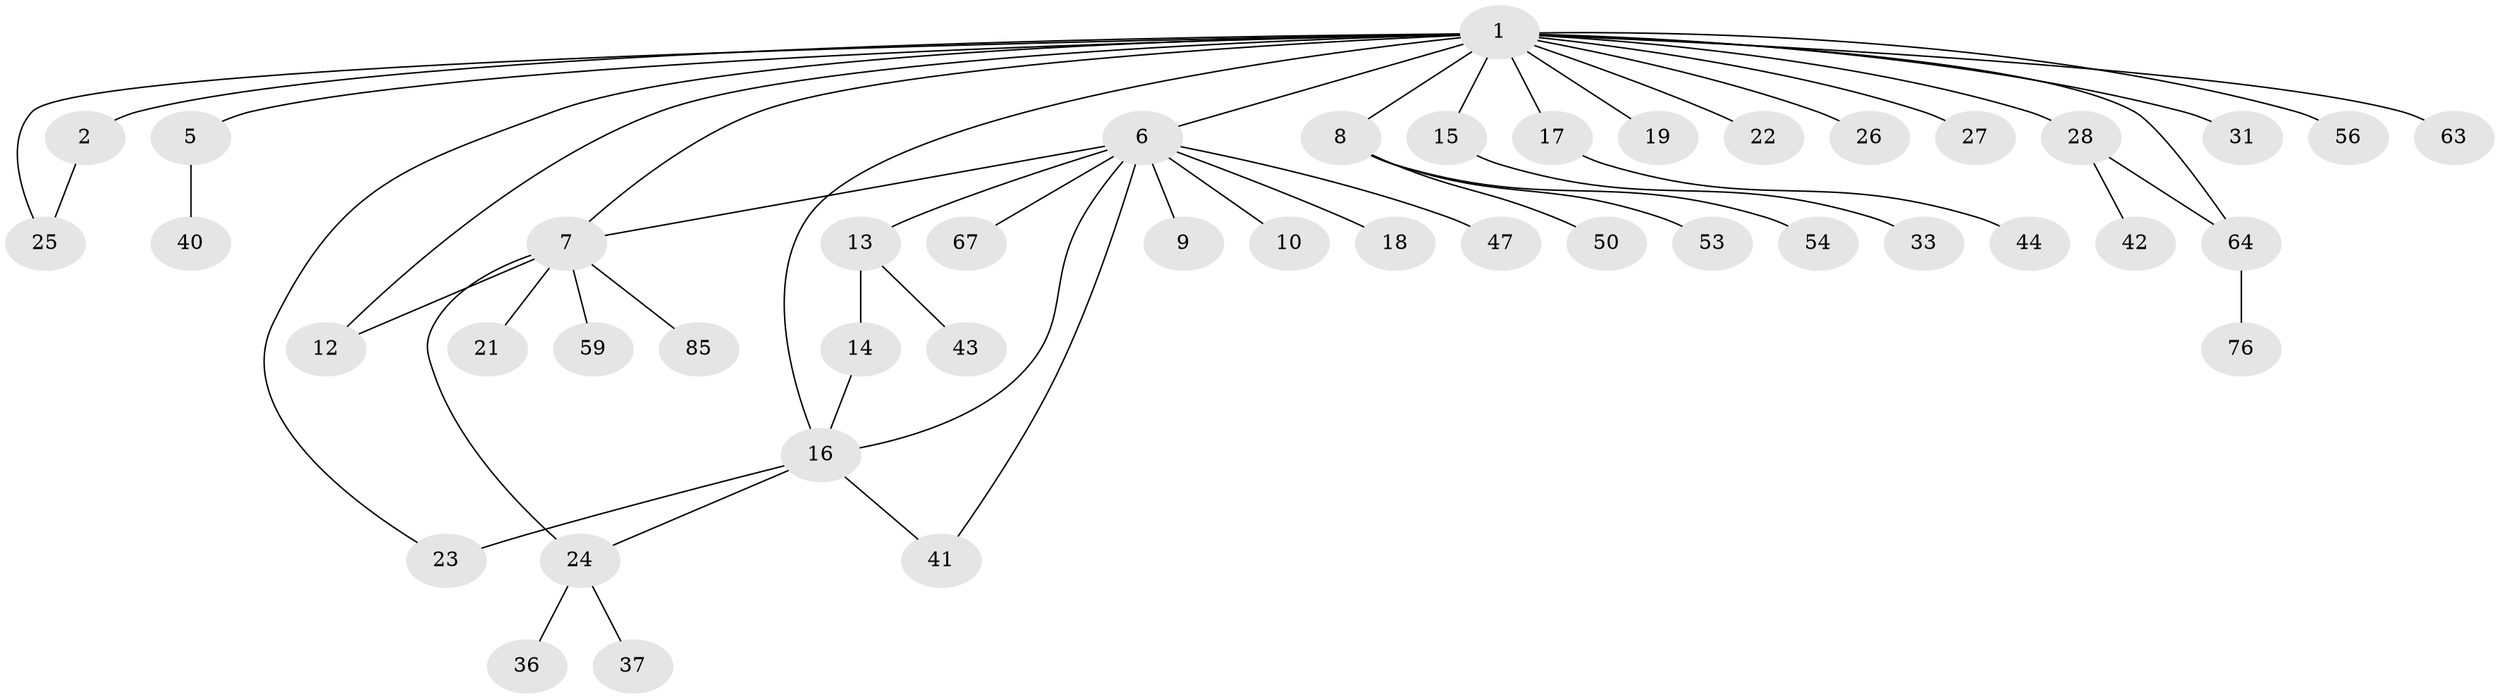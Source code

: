 // original degree distribution, {8: 0.033707865168539325, 3: 0.12359550561797752, 15: 0.011235955056179775, 1: 0.5617977528089888, 10: 0.011235955056179775, 6: 0.011235955056179775, 2: 0.19101123595505617, 4: 0.033707865168539325, 7: 0.02247191011235955}
// Generated by graph-tools (version 1.1) at 2025/14/03/09/25 04:14:25]
// undirected, 44 vertices, 52 edges
graph export_dot {
graph [start="1"]
  node [color=gray90,style=filled];
  1 [super="+3+4"];
  2 [super="+20"];
  5 [super="+11"];
  6;
  7;
  8 [super="+39+29"];
  9;
  10 [super="+58"];
  12 [super="+49+68+88"];
  13;
  14;
  15 [super="+62"];
  16 [super="+32+45+70+82+30+34"];
  17;
  18;
  19;
  21 [super="+79"];
  22 [super="+87+81+52"];
  23;
  24 [super="+38+74+61"];
  25 [super="+69+72+55"];
  26;
  27;
  28;
  31;
  33 [super="+48"];
  36;
  37;
  40;
  41;
  42;
  43;
  44 [super="+46+73"];
  47;
  50;
  53;
  54;
  56;
  59;
  63;
  64 [super="+75"];
  67;
  76;
  85;
  1 -- 2;
  1 -- 15;
  1 -- 17;
  1 -- 19;
  1 -- 56;
  1 -- 63;
  1 -- 64;
  1 -- 5;
  1 -- 6;
  1 -- 7;
  1 -- 8;
  1 -- 12;
  1 -- 16;
  1 -- 22;
  1 -- 23;
  1 -- 25;
  1 -- 26;
  1 -- 27;
  1 -- 28;
  1 -- 31;
  2 -- 25;
  5 -- 40;
  6 -- 7;
  6 -- 9;
  6 -- 10;
  6 -- 13;
  6 -- 16;
  6 -- 18;
  6 -- 41;
  6 -- 47;
  6 -- 67;
  7 -- 21;
  7 -- 24;
  7 -- 59;
  7 -- 85;
  7 -- 12 [weight=2];
  8 -- 50;
  8 -- 53;
  8 -- 54;
  13 -- 14;
  13 -- 43;
  14 -- 16;
  15 -- 33;
  16 -- 41;
  16 -- 23;
  16 -- 24;
  17 -- 44;
  24 -- 36;
  24 -- 37;
  28 -- 42;
  28 -- 64;
  64 -- 76;
}
